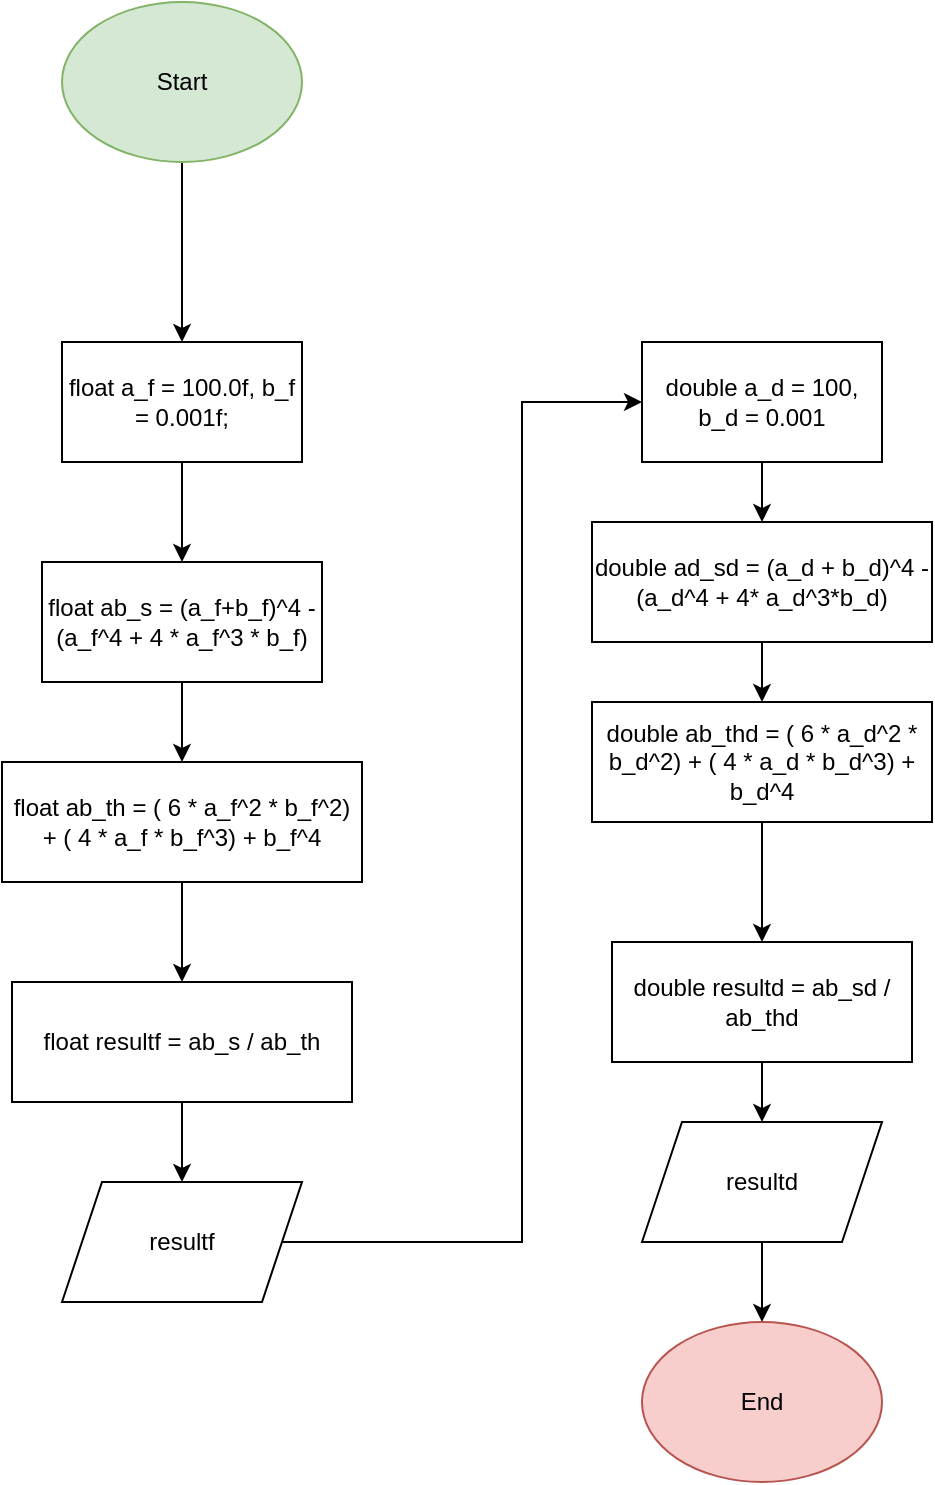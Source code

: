 <mxfile version="24.8.0">
  <diagram name="Сторінка-1" id="9zQdCi0HO2TrPJIhToj-">
    <mxGraphModel grid="1" page="1" gridSize="10" guides="1" tooltips="1" connect="1" arrows="1" fold="1" pageScale="1" pageWidth="827" pageHeight="1169" math="0" shadow="0">
      <root>
        <mxCell id="0" />
        <mxCell id="1" parent="0" />
        <mxCell id="OIjA5KQu5khFZ8fDXylX-2" style="edgeStyle=orthogonalEdgeStyle;rounded=0;orthogonalLoop=1;jettySize=auto;html=1;" edge="1" parent="1" source="OIjA5KQu5khFZ8fDXylX-1" target="OIjA5KQu5khFZ8fDXylX-5">
          <mxGeometry relative="1" as="geometry">
            <mxPoint x="410" y="490" as="targetPoint" />
          </mxGeometry>
        </mxCell>
        <mxCell id="OIjA5KQu5khFZ8fDXylX-1" value="Start" style="ellipse;whiteSpace=wrap;html=1;fillColor=#d5e8d4;strokeColor=#82b366;" vertex="1" parent="1">
          <mxGeometry x="350" y="340" width="120" height="80" as="geometry" />
        </mxCell>
        <mxCell id="OIjA5KQu5khFZ8fDXylX-9" style="edgeStyle=orthogonalEdgeStyle;rounded=0;orthogonalLoop=1;jettySize=auto;html=1;entryX=0.5;entryY=0;entryDx=0;entryDy=0;" edge="1" parent="1" source="OIjA5KQu5khFZ8fDXylX-5" target="OIjA5KQu5khFZ8fDXylX-8">
          <mxGeometry relative="1" as="geometry" />
        </mxCell>
        <mxCell id="OIjA5KQu5khFZ8fDXylX-5" value="float a_f = 100.0f, b_f = 0.001f;" style="rounded=0;whiteSpace=wrap;html=1;" vertex="1" parent="1">
          <mxGeometry x="350" y="510" width="120" height="60" as="geometry" />
        </mxCell>
        <mxCell id="OIjA5KQu5khFZ8fDXylX-10" style="edgeStyle=orthogonalEdgeStyle;rounded=0;orthogonalLoop=1;jettySize=auto;html=1;" edge="1" parent="1" source="OIjA5KQu5khFZ8fDXylX-8" target="OIjA5KQu5khFZ8fDXylX-11">
          <mxGeometry relative="1" as="geometry">
            <mxPoint x="410" y="730" as="targetPoint" />
          </mxGeometry>
        </mxCell>
        <mxCell id="OIjA5KQu5khFZ8fDXylX-8" value="float ab_s = (a_f+b_f)^4 - (a_f^4 + 4 * a_f^3 * b_f)" style="rounded=0;whiteSpace=wrap;html=1;" vertex="1" parent="1">
          <mxGeometry x="340" y="620" width="140" height="60" as="geometry" />
        </mxCell>
        <mxCell id="OIjA5KQu5khFZ8fDXylX-13" style="edgeStyle=orthogonalEdgeStyle;rounded=0;orthogonalLoop=1;jettySize=auto;html=1;" edge="1" parent="1" source="OIjA5KQu5khFZ8fDXylX-11" target="OIjA5KQu5khFZ8fDXylX-12">
          <mxGeometry relative="1" as="geometry" />
        </mxCell>
        <mxCell id="OIjA5KQu5khFZ8fDXylX-11" value="float ab_th = ( 6 * a_f^2 * b_f^2) + ( 4 * a_f * b_f^3) + b_f^4" style="rounded=0;whiteSpace=wrap;html=1;" vertex="1" parent="1">
          <mxGeometry x="320" y="720" width="180" height="60" as="geometry" />
        </mxCell>
        <mxCell id="OIjA5KQu5khFZ8fDXylX-14" style="edgeStyle=orthogonalEdgeStyle;rounded=0;orthogonalLoop=1;jettySize=auto;html=1;" edge="1" parent="1" source="OIjA5KQu5khFZ8fDXylX-12" target="OIjA5KQu5khFZ8fDXylX-15">
          <mxGeometry relative="1" as="geometry">
            <mxPoint x="410" y="950" as="targetPoint" />
          </mxGeometry>
        </mxCell>
        <mxCell id="OIjA5KQu5khFZ8fDXylX-12" value="float resultf = ab_s / ab_th" style="rounded=0;whiteSpace=wrap;html=1;" vertex="1" parent="1">
          <mxGeometry x="325" y="830" width="170" height="60" as="geometry" />
        </mxCell>
        <mxCell id="OIjA5KQu5khFZ8fDXylX-16" style="edgeStyle=orthogonalEdgeStyle;rounded=0;orthogonalLoop=1;jettySize=auto;html=1;" edge="1" parent="1" source="OIjA5KQu5khFZ8fDXylX-15" target="OIjA5KQu5khFZ8fDXylX-17">
          <mxGeometry relative="1" as="geometry">
            <mxPoint x="650" y="540" as="targetPoint" />
            <Array as="points">
              <mxPoint x="580" y="960" />
              <mxPoint x="580" y="540" />
            </Array>
          </mxGeometry>
        </mxCell>
        <mxCell id="OIjA5KQu5khFZ8fDXylX-15" value="resultf" style="shape=parallelogram;perimeter=parallelogramPerimeter;whiteSpace=wrap;html=1;fixedSize=1;" vertex="1" parent="1">
          <mxGeometry x="350" y="930" width="120" height="60" as="geometry" />
        </mxCell>
        <mxCell id="OIjA5KQu5khFZ8fDXylX-18" style="edgeStyle=orthogonalEdgeStyle;rounded=0;orthogonalLoop=1;jettySize=auto;html=1;" edge="1" parent="1" source="OIjA5KQu5khFZ8fDXylX-17" target="OIjA5KQu5khFZ8fDXylX-19">
          <mxGeometry relative="1" as="geometry">
            <mxPoint x="700" y="620" as="targetPoint" />
          </mxGeometry>
        </mxCell>
        <mxCell id="OIjA5KQu5khFZ8fDXylX-17" value="double a_d = 100, b_d = 0.001" style="rounded=0;whiteSpace=wrap;html=1;" vertex="1" parent="1">
          <mxGeometry x="640" y="510" width="120" height="60" as="geometry" />
        </mxCell>
        <mxCell id="OIjA5KQu5khFZ8fDXylX-20" style="edgeStyle=orthogonalEdgeStyle;rounded=0;orthogonalLoop=1;jettySize=auto;html=1;" edge="1" parent="1" source="OIjA5KQu5khFZ8fDXylX-19" target="OIjA5KQu5khFZ8fDXylX-21">
          <mxGeometry relative="1" as="geometry">
            <mxPoint x="705" y="720" as="targetPoint" />
          </mxGeometry>
        </mxCell>
        <mxCell id="OIjA5KQu5khFZ8fDXylX-19" value="double ad_sd = (a_d + b_d)^4 - (a_d^4 + 4* a_d^3*b_d)" style="rounded=0;whiteSpace=wrap;html=1;" vertex="1" parent="1">
          <mxGeometry x="615" y="600" width="170" height="60" as="geometry" />
        </mxCell>
        <mxCell id="OIjA5KQu5khFZ8fDXylX-23" style="edgeStyle=orthogonalEdgeStyle;rounded=0;orthogonalLoop=1;jettySize=auto;html=1;" edge="1" parent="1" source="OIjA5KQu5khFZ8fDXylX-21" target="OIjA5KQu5khFZ8fDXylX-24">
          <mxGeometry relative="1" as="geometry">
            <mxPoint x="700" y="840" as="targetPoint" />
          </mxGeometry>
        </mxCell>
        <mxCell id="OIjA5KQu5khFZ8fDXylX-21" value="double ab_thd = ( 6 * a_d^2 * b_d^2) + ( 4 * a_d * b_d^3) + b_d^4" style="rounded=0;whiteSpace=wrap;html=1;" vertex="1" parent="1">
          <mxGeometry x="615" y="690" width="170" height="60" as="geometry" />
        </mxCell>
        <mxCell id="OIjA5KQu5khFZ8fDXylX-25" style="edgeStyle=orthogonalEdgeStyle;rounded=0;orthogonalLoop=1;jettySize=auto;html=1;" edge="1" parent="1" source="OIjA5KQu5khFZ8fDXylX-24" target="OIjA5KQu5khFZ8fDXylX-26">
          <mxGeometry relative="1" as="geometry">
            <mxPoint x="700" y="920" as="targetPoint" />
          </mxGeometry>
        </mxCell>
        <mxCell id="OIjA5KQu5khFZ8fDXylX-24" value="double resultd = ab_sd / ab_thd" style="rounded=0;whiteSpace=wrap;html=1;" vertex="1" parent="1">
          <mxGeometry x="625" y="810" width="150" height="60" as="geometry" />
        </mxCell>
        <mxCell id="OIjA5KQu5khFZ8fDXylX-27" style="edgeStyle=orthogonalEdgeStyle;rounded=0;orthogonalLoop=1;jettySize=auto;html=1;" edge="1" parent="1" source="OIjA5KQu5khFZ8fDXylX-26" target="OIjA5KQu5khFZ8fDXylX-28">
          <mxGeometry relative="1" as="geometry">
            <mxPoint x="700" y="1030" as="targetPoint" />
          </mxGeometry>
        </mxCell>
        <mxCell id="OIjA5KQu5khFZ8fDXylX-26" value="resultd" style="shape=parallelogram;perimeter=parallelogramPerimeter;whiteSpace=wrap;html=1;fixedSize=1;" vertex="1" parent="1">
          <mxGeometry x="640" y="900" width="120" height="60" as="geometry" />
        </mxCell>
        <mxCell id="OIjA5KQu5khFZ8fDXylX-28" value="End" style="ellipse;whiteSpace=wrap;html=1;fillColor=#f8cecc;strokeColor=#b85450;" vertex="1" parent="1">
          <mxGeometry x="640" y="1000" width="120" height="80" as="geometry" />
        </mxCell>
      </root>
    </mxGraphModel>
  </diagram>
</mxfile>
